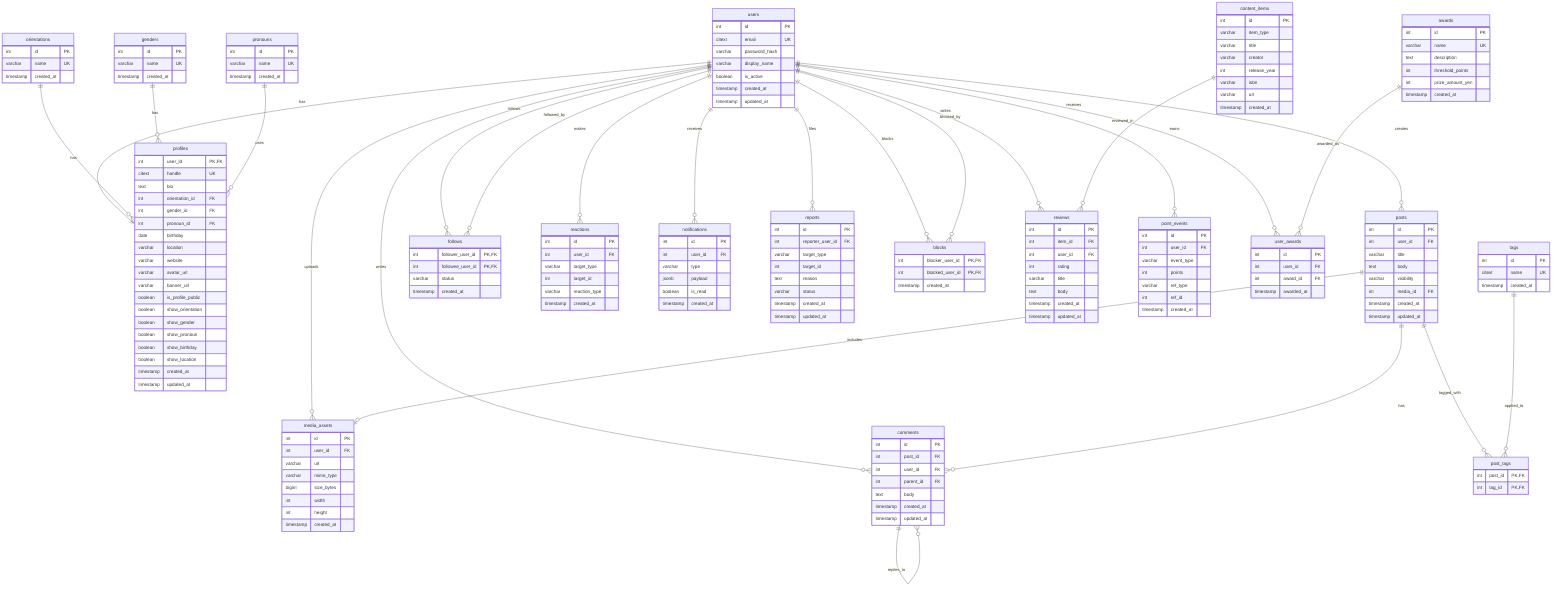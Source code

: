 erDiagram
    %% LGBTQ Community Database ER Diagram
    %% Author: Devin AI for TED UEDA (@tedueda)
    
    users {
        int id PK
        citext email UK
        varchar password_hash
        varchar display_name
        boolean is_active
        timestamp created_at
        timestamp updated_at
    }
    
    orientations {
        int id PK
        varchar name UK
        timestamp created_at
    }
    
    genders {
        int id PK
        varchar name UK
        timestamp created_at
    }
    
    pronouns {
        int id PK
        varchar name UK
        timestamp created_at
    }
    
    profiles {
        int user_id PK,FK
        citext handle UK
        text bio
        int orientation_id FK
        int gender_id FK
        int pronoun_id FK
        date birthday
        varchar location
        varchar website
        varchar avatar_url
        varchar banner_url
        boolean is_profile_public
        boolean show_orientation
        boolean show_gender
        boolean show_pronoun
        boolean show_birthday
        boolean show_location
        timestamp created_at
        timestamp updated_at
    }
    
    media_assets {
        int id PK
        int user_id FK
        varchar url
        varchar mime_type
        bigint size_bytes
        int width
        int height
        timestamp created_at
    }
    
    posts {
        int id PK
        int user_id FK
        varchar title
        text body
        varchar visibility
        int media_id FK
        timestamp created_at
        timestamp updated_at
    }
    
    comments {
        int id PK
        int post_id FK
        int user_id FK
        int parent_id FK
        text body
        timestamp created_at
        timestamp updated_at
    }
    
    tags {
        int id PK
        citext name UK
        timestamp created_at
    }
    
    post_tags {
        int post_id PK,FK
        int tag_id PK,FK
    }
    
    follows {
        int follower_user_id PK,FK
        int followee_user_id PK,FK
        varchar status
        timestamp created_at
    }
    
    reactions {
        int id PK
        int user_id FK
        varchar target_type
        int target_id
        varchar reaction_type
        timestamp created_at
    }
    
    notifications {
        int id PK
        int user_id FK
        varchar type
        jsonb payload
        boolean is_read
        timestamp created_at
    }
    
    reports {
        int id PK
        int reporter_user_id FK
        varchar target_type
        int target_id
        text reason
        varchar status
        timestamp created_at
        timestamp updated_at
    }
    
    blocks {
        int blocker_user_id PK,FK
        int blocked_user_id PK,FK
        timestamp created_at
    }
    
    content_items {
        int id PK
        varchar item_type
        varchar title
        varchar creator
        int release_year
        varchar isbn
        varchar url
        timestamp created_at
    }
    
    reviews {
        int id PK
        int item_id FK
        int user_id FK
        int rating
        varchar title
        text body
        timestamp created_at
        timestamp updated_at
    }
    
    point_events {
        int id PK
        int user_id FK
        varchar event_type
        int points
        varchar ref_type
        int ref_id
        timestamp created_at
    }
    
    awards {
        int id PK
        varchar name UK
        text description
        int threshold_points
        int prize_amount_yen
        timestamp created_at
    }
    
    user_awards {
        int id PK
        int user_id FK
        int award_id FK
        timestamp awarded_at
    }
    
    %% Relationships
    users ||--|| profiles : "has"
    users ||--o{ media_assets : "uploads"
    users ||--o{ posts : "creates"
    users ||--o{ comments : "writes"
    users ||--o{ reactions : "makes"
    users ||--o{ notifications : "receives"
    users ||--o{ reports : "files"
    users ||--o{ reviews : "writes"
    users ||--o{ point_events : "earns"
    users ||--o{ user_awards : "receives"
    
    orientations ||--o{ profiles : "has"
    genders ||--o{ profiles : "has"
    pronouns ||--o{ profiles : "uses"
    
    posts ||--o{ comments : "has"
    posts ||--o{ post_tags : "tagged_with"
    posts ||--o| media_assets : "includes"
    
    tags ||--o{ post_tags : "applied_to"
    
    comments ||--o{ comments : "replies_to"
    
    users ||--o{ follows : "follows"
    users ||--o{ follows : "followed_by"
    
    users ||--o{ blocks : "blocks"
    users ||--o{ blocks : "blocked_by"
    
    content_items ||--o{ reviews : "reviewed_in"
    
    awards ||--o{ user_awards : "awarded_as"